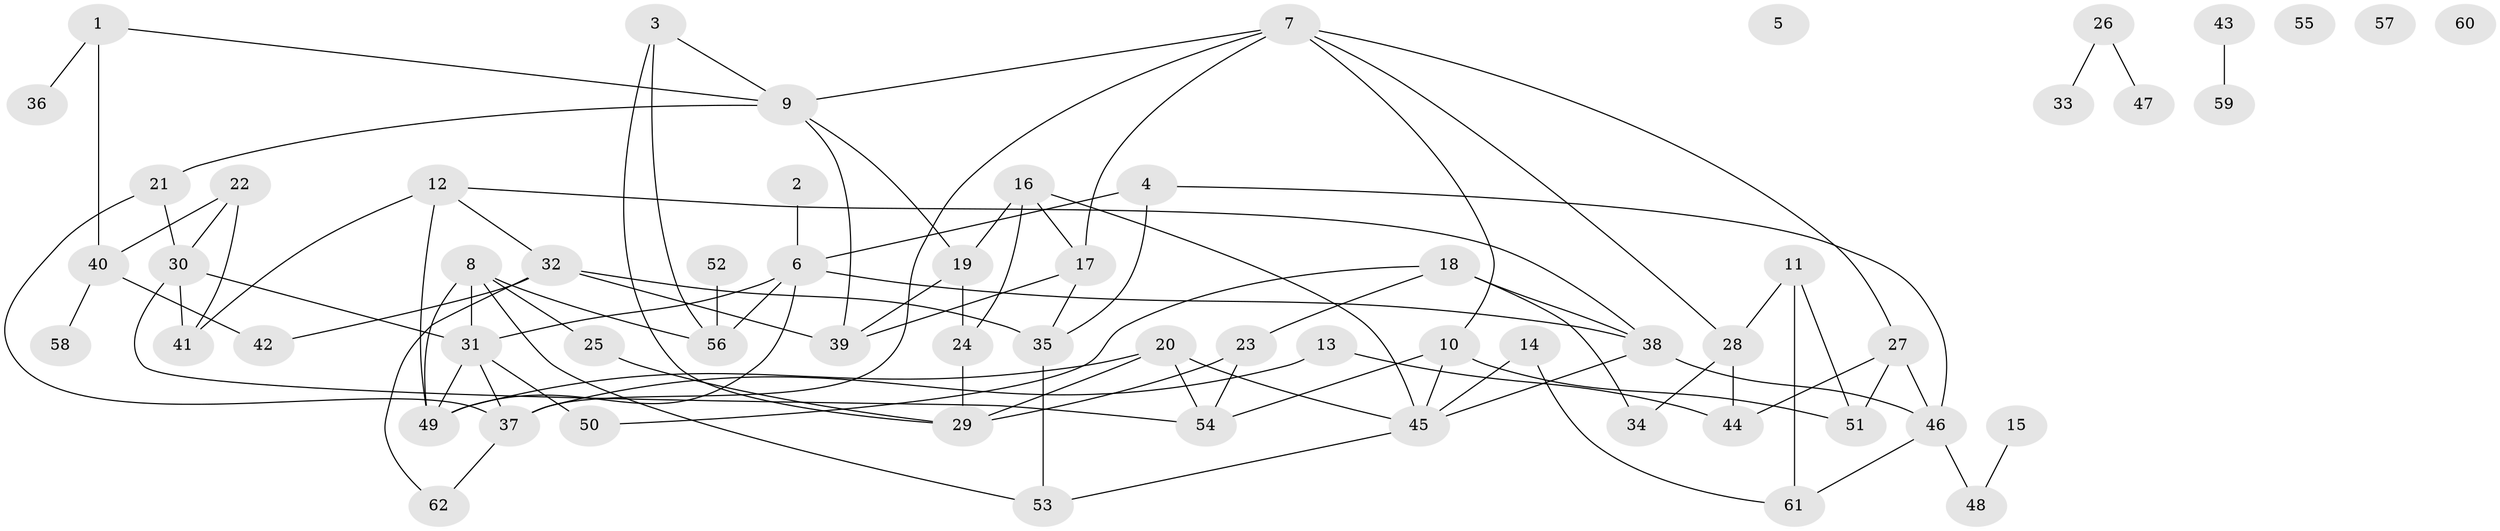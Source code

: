 // coarse degree distribution, {4: 0.3076923076923077, 8: 0.07692307692307693, 7: 0.15384615384615385, 3: 0.15384615384615385, 6: 0.15384615384615385, 1: 0.15384615384615385}
// Generated by graph-tools (version 1.1) at 2025/48/03/04/25 22:48:24]
// undirected, 62 vertices, 96 edges
graph export_dot {
  node [color=gray90,style=filled];
  1;
  2;
  3;
  4;
  5;
  6;
  7;
  8;
  9;
  10;
  11;
  12;
  13;
  14;
  15;
  16;
  17;
  18;
  19;
  20;
  21;
  22;
  23;
  24;
  25;
  26;
  27;
  28;
  29;
  30;
  31;
  32;
  33;
  34;
  35;
  36;
  37;
  38;
  39;
  40;
  41;
  42;
  43;
  44;
  45;
  46;
  47;
  48;
  49;
  50;
  51;
  52;
  53;
  54;
  55;
  56;
  57;
  58;
  59;
  60;
  61;
  62;
  1 -- 9;
  1 -- 36;
  1 -- 40;
  2 -- 6;
  3 -- 9;
  3 -- 29;
  3 -- 56;
  4 -- 6;
  4 -- 35;
  4 -- 46;
  6 -- 31;
  6 -- 38;
  6 -- 49;
  6 -- 56;
  7 -- 9;
  7 -- 10;
  7 -- 17;
  7 -- 27;
  7 -- 28;
  7 -- 37;
  8 -- 25;
  8 -- 31;
  8 -- 49;
  8 -- 53;
  8 -- 56;
  9 -- 19;
  9 -- 21;
  9 -- 39;
  10 -- 45;
  10 -- 51;
  10 -- 54;
  11 -- 28;
  11 -- 51;
  11 -- 61;
  12 -- 32;
  12 -- 38;
  12 -- 41;
  12 -- 49;
  13 -- 37;
  13 -- 44;
  14 -- 45;
  14 -- 61;
  15 -- 48;
  16 -- 17;
  16 -- 19;
  16 -- 24;
  16 -- 45;
  17 -- 35;
  17 -- 39;
  18 -- 23;
  18 -- 34;
  18 -- 38;
  18 -- 50;
  19 -- 24;
  19 -- 39;
  20 -- 29;
  20 -- 45;
  20 -- 49;
  20 -- 54;
  21 -- 30;
  21 -- 37;
  22 -- 30;
  22 -- 40;
  22 -- 41;
  23 -- 29;
  23 -- 54;
  24 -- 29;
  25 -- 29;
  26 -- 33;
  26 -- 47;
  27 -- 44;
  27 -- 46;
  27 -- 51;
  28 -- 34;
  28 -- 44;
  30 -- 31;
  30 -- 41;
  30 -- 54;
  31 -- 37;
  31 -- 49;
  31 -- 50;
  32 -- 35;
  32 -- 39;
  32 -- 42;
  32 -- 62;
  35 -- 53;
  37 -- 62;
  38 -- 45;
  38 -- 46;
  40 -- 42;
  40 -- 58;
  43 -- 59;
  45 -- 53;
  46 -- 48;
  46 -- 61;
  52 -- 56;
}
